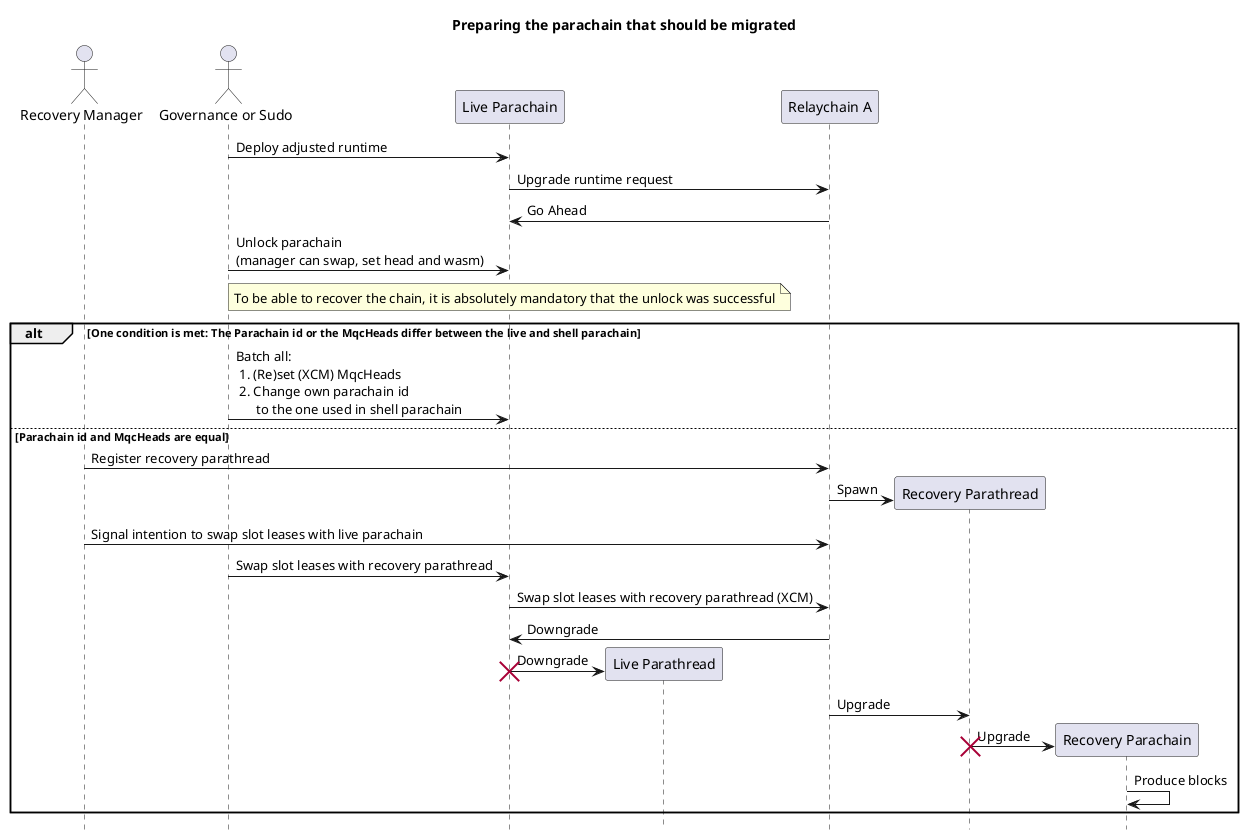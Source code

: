 @startuml

title Preparing the parachain that should be migrated
hide footbox

Actor "Recovery Manager" as MANAGER
Actor "Governance or Sudo" as ADMIN
Participant "Live Parachain" as PARA
Participant "Live Parathread" as PARAT
Participant "Relaychain A" as RELAY
Participant "Recovery Parathread" as PARAT_RECOVERY
Participant "Recovery Parachain" as PARA_RECOVERY


ADMIN -> PARA: Deploy adjusted runtime
PARA -> RELAY: Upgrade runtime request
RELAY -> PARA: Go Ahead
ADMIN -> PARA: Unlock parachain\n(manager can swap, set head and wasm)

note over PARA : To be able to recover the chain, it is absolutely mandatory that the unlock was successful

alt One condition is met: The Parachain id or the MqcHeads differ between the live and shell parachain
    ADMIN -> PARA: Batch all:\n 1. (Re)set (XCM) MqcHeads\n 2. Change own parachain id\n      to the one used in shell parachain
else Parachain id and MqcHeads are equal
    MANAGER -> RELAY: Register recovery parathread
    RELAY -> PARAT_RECOVERY **: Spawn
    MANAGER -> RELAY: Signal intention to swap slot leases with live parachain
    ADMIN -> PARA: Swap slot leases with recovery parathread
    PARA -> RELAY: Swap slot leases with recovery parathread (XCM)
    RELAY -> PARA: Downgrade
    PARA -> PARAT **: Downgrade
    destroy PARA
    RELAY -> PARAT_RECOVERY: Upgrade
    PARAT_RECOVERY -> PARA_RECOVERY ** : Upgrade
    destroy PARAT_RECOVERY
    PARA_RECOVERY -> PARA_RECOVERY: Produce blocks
end

@enduml
